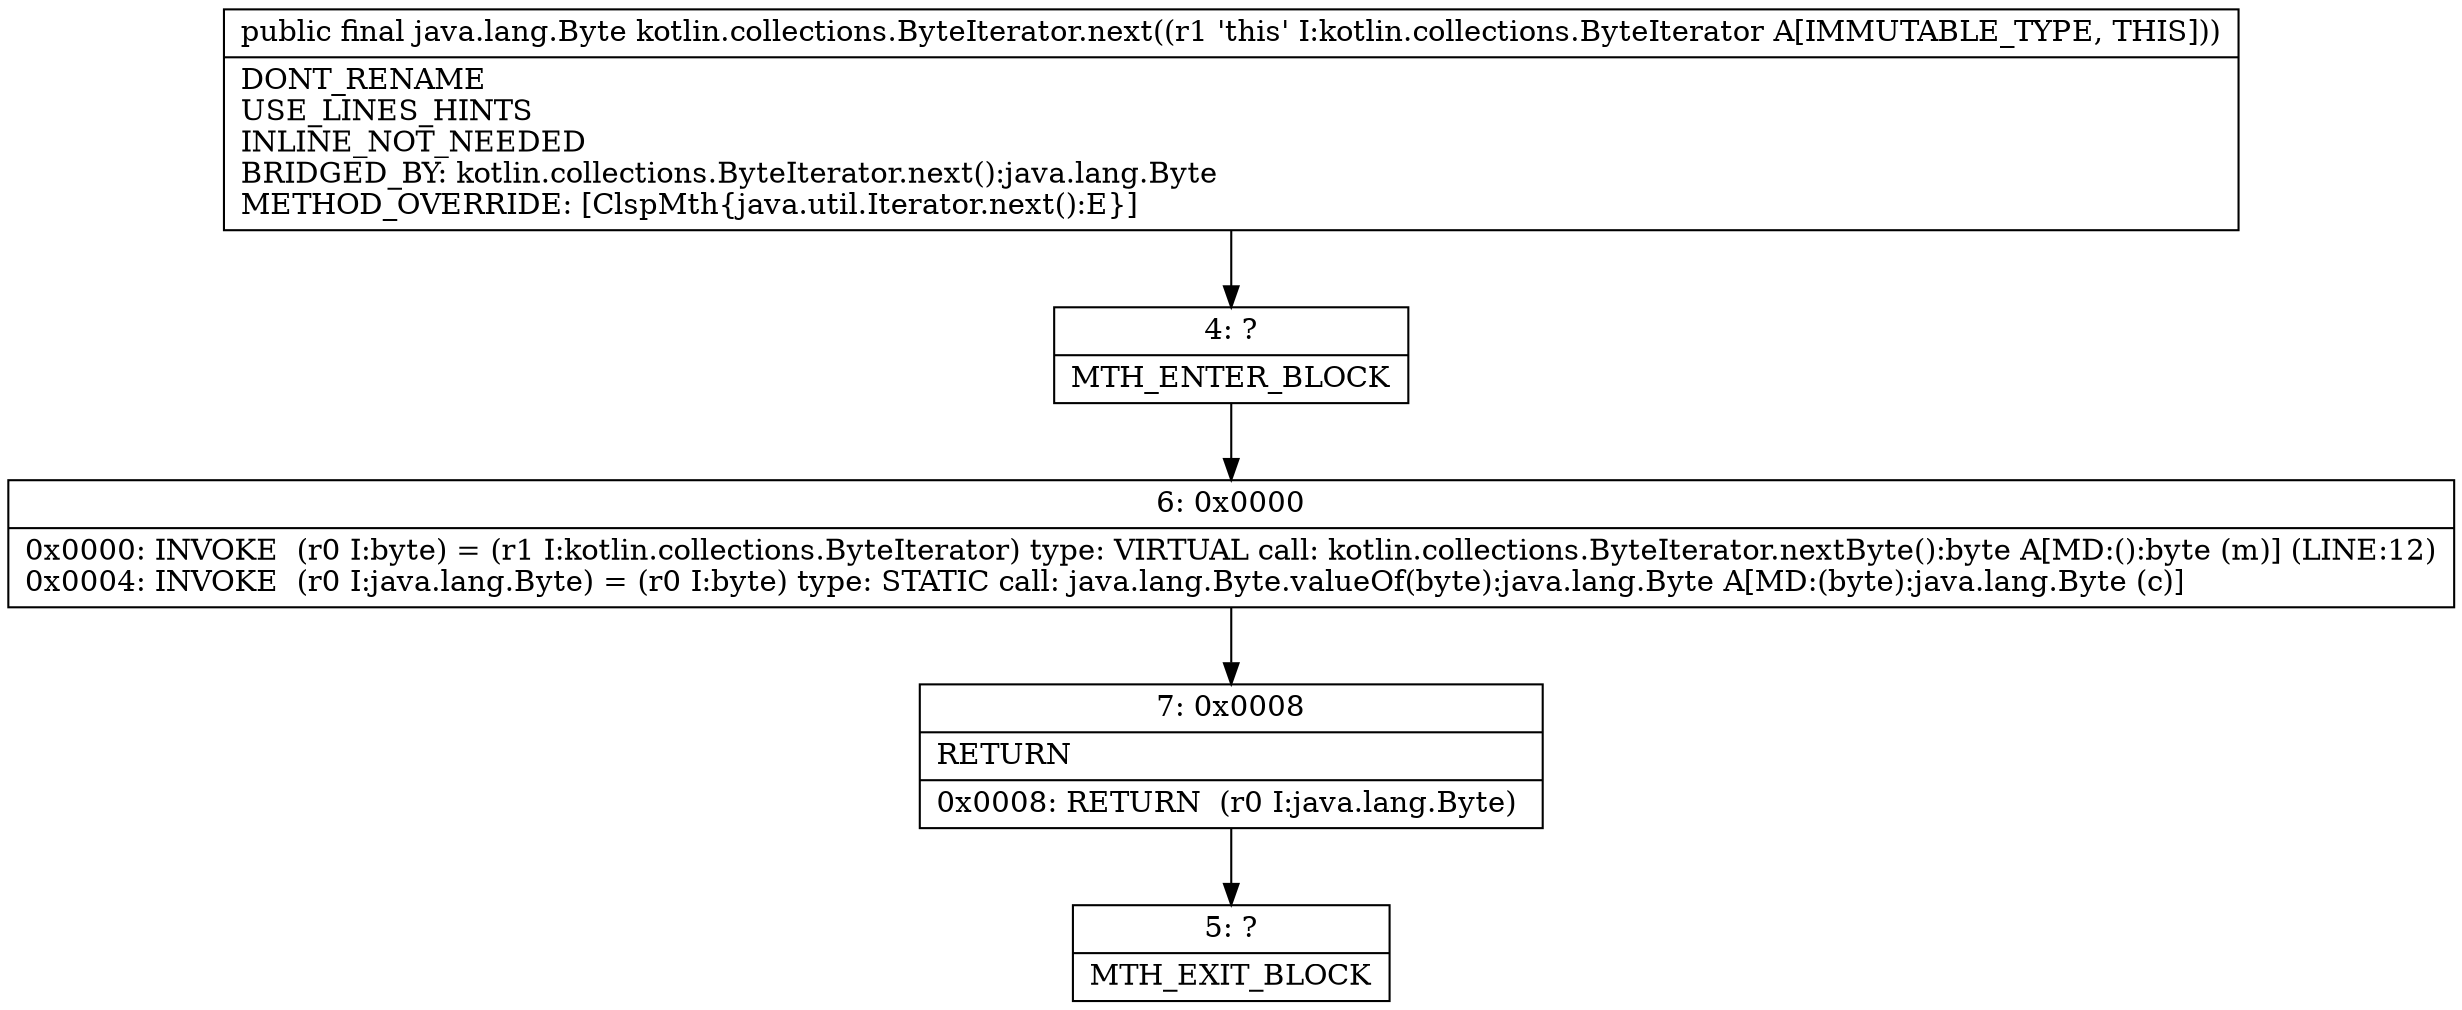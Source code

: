 digraph "CFG forkotlin.collections.ByteIterator.next()Ljava\/lang\/Byte;" {
Node_4 [shape=record,label="{4\:\ ?|MTH_ENTER_BLOCK\l}"];
Node_6 [shape=record,label="{6\:\ 0x0000|0x0000: INVOKE  (r0 I:byte) = (r1 I:kotlin.collections.ByteIterator) type: VIRTUAL call: kotlin.collections.ByteIterator.nextByte():byte A[MD:():byte (m)] (LINE:12)\l0x0004: INVOKE  (r0 I:java.lang.Byte) = (r0 I:byte) type: STATIC call: java.lang.Byte.valueOf(byte):java.lang.Byte A[MD:(byte):java.lang.Byte (c)]\l}"];
Node_7 [shape=record,label="{7\:\ 0x0008|RETURN\l|0x0008: RETURN  (r0 I:java.lang.Byte) \l}"];
Node_5 [shape=record,label="{5\:\ ?|MTH_EXIT_BLOCK\l}"];
MethodNode[shape=record,label="{public final java.lang.Byte kotlin.collections.ByteIterator.next((r1 'this' I:kotlin.collections.ByteIterator A[IMMUTABLE_TYPE, THIS]))  | DONT_RENAME\lUSE_LINES_HINTS\lINLINE_NOT_NEEDED\lBRIDGED_BY: kotlin.collections.ByteIterator.next():java.lang.Byte\lMETHOD_OVERRIDE: [ClspMth\{java.util.Iterator.next():E\}]\l}"];
MethodNode -> Node_4;Node_4 -> Node_6;
Node_6 -> Node_7;
Node_7 -> Node_5;
}

